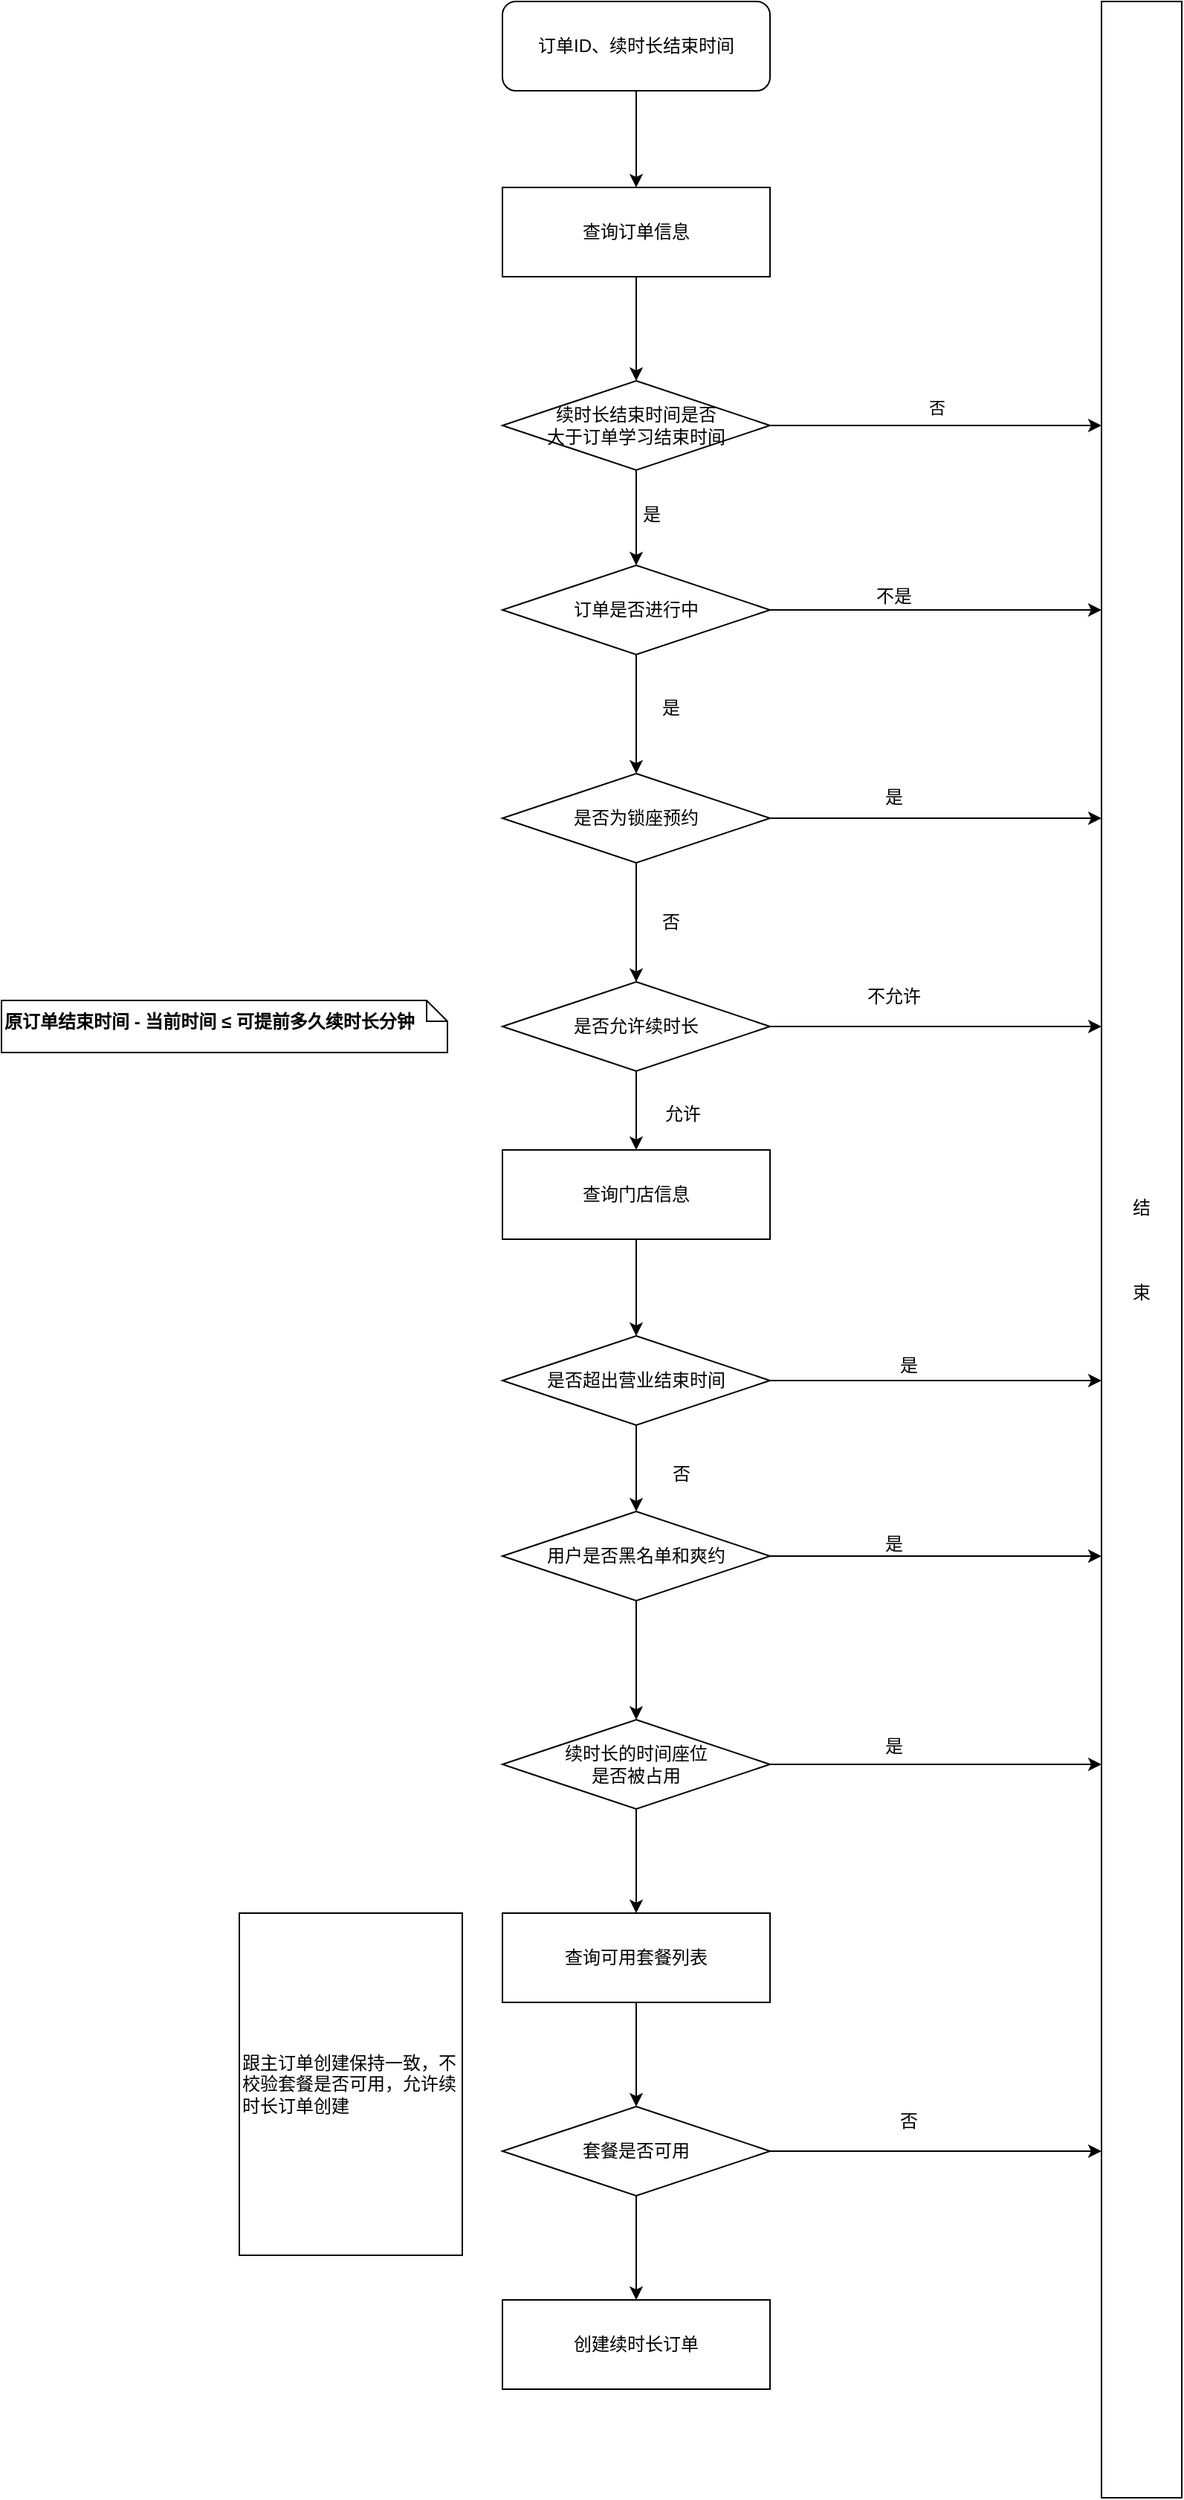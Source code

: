 <mxfile version="21.8.2" type="github">
  <diagram name="第 1 页" id="c5xBm23bdEgAW4D4otEW">
    <mxGraphModel dx="1130" dy="2966" grid="1" gridSize="10" guides="1" tooltips="1" connect="1" arrows="1" fold="1" page="1" pageScale="1" pageWidth="827" pageHeight="1169" math="0" shadow="0">
      <root>
        <mxCell id="0" />
        <mxCell id="1" parent="0" />
        <mxCell id="jKxlC3RS6DoU-eSakAqV-1" style="edgeStyle=orthogonalEdgeStyle;rounded=0;orthogonalLoop=1;jettySize=auto;html=1;entryX=0.5;entryY=0;entryDx=0;entryDy=0;" edge="1" parent="1" source="jKxlC3RS6DoU-eSakAqV-2" target="jKxlC3RS6DoU-eSakAqV-4">
          <mxGeometry relative="1" as="geometry" />
        </mxCell>
        <mxCell id="jKxlC3RS6DoU-eSakAqV-2" value="订单ID、续时长结束时间" style="rounded=1;whiteSpace=wrap;html=1;" diagramCategory="general" diagramName="RoundedRectangle" vertex="1" parent="1">
          <mxGeometry x="337" y="-2307" width="180" height="60" as="geometry" />
        </mxCell>
        <mxCell id="jKxlC3RS6DoU-eSakAqV-3" style="edgeStyle=orthogonalEdgeStyle;rounded=0;orthogonalLoop=1;jettySize=auto;html=1;" edge="1" parent="1" source="jKxlC3RS6DoU-eSakAqV-4" target="jKxlC3RS6DoU-eSakAqV-9">
          <mxGeometry relative="1" as="geometry" />
        </mxCell>
        <mxCell id="jKxlC3RS6DoU-eSakAqV-4" value="查询订单信息" style="rounded=0;whiteSpace=wrap;html=1;" diagramCategory="general" diagramName="Rectangle" vertex="1" parent="1">
          <mxGeometry x="337" y="-2182" width="180" height="60" as="geometry" />
        </mxCell>
        <mxCell id="jKxlC3RS6DoU-eSakAqV-5" value="&lt;span style&gt;&lt;font style=&quot;font-size: 12px;&quot;&gt;原订单结束时间 - 当前时间 ≤ 可提前多久续时长分钟&lt;/font&gt;&lt;br /&gt;&lt;/span&gt;" style="shape=note;whiteSpace=wrap;html=1;size=14;verticalAlign=middle;align=left;spacingTop=-6;fontStyle=1" diagramCategory="uml" diagramName="Note" vertex="1" parent="1">
          <mxGeometry y="-1635.5" width="300" height="35" as="geometry" />
        </mxCell>
        <mxCell id="jKxlC3RS6DoU-eSakAqV-6" style="edgeStyle=orthogonalEdgeStyle;rounded=0;orthogonalLoop=1;jettySize=auto;html=1;" edge="1" parent="1" source="jKxlC3RS6DoU-eSakAqV-9" target="jKxlC3RS6DoU-eSakAqV-29">
          <mxGeometry relative="1" as="geometry">
            <Array as="points">
              <mxPoint x="640" y="-2022" />
              <mxPoint x="640" y="-2022" />
            </Array>
          </mxGeometry>
        </mxCell>
        <mxCell id="jKxlC3RS6DoU-eSakAqV-7" value="否" style="edgeLabel;html=1;align=center;verticalAlign=middle;resizable=0;points=[];" connectable="0" vertex="1" parent="jKxlC3RS6DoU-eSakAqV-6">
          <mxGeometry x="-0.034" y="2" relative="1" as="geometry">
            <mxPoint x="3.76" y="-10.03" as="offset" />
          </mxGeometry>
        </mxCell>
        <mxCell id="jKxlC3RS6DoU-eSakAqV-8" style="edgeStyle=orthogonalEdgeStyle;rounded=0;orthogonalLoop=1;jettySize=auto;html=1;entryX=0.5;entryY=0;entryDx=0;entryDy=0;" edge="1" parent="1" source="jKxlC3RS6DoU-eSakAqV-9" target="jKxlC3RS6DoU-eSakAqV-21">
          <mxGeometry relative="1" as="geometry" />
        </mxCell>
        <mxCell id="jKxlC3RS6DoU-eSakAqV-9" value="续时长结束时间是否&lt;br /&gt;大于订单学习结束时间" style="rhombus;whiteSpace=wrap;html=1;" diagramCategory="general" diagramName="Diamond" vertex="1" parent="1">
          <mxGeometry x="337" y="-2052" width="180" height="60" as="geometry" />
        </mxCell>
        <mxCell id="jKxlC3RS6DoU-eSakAqV-11" value="" style="edgeStyle=orthogonalEdgeStyle;rounded=0;orthogonalLoop=1;jettySize=auto;html=1;" edge="1" parent="1" source="jKxlC3RS6DoU-eSakAqV-12" target="jKxlC3RS6DoU-eSakAqV-15">
          <mxGeometry relative="1" as="geometry" />
        </mxCell>
        <mxCell id="jKxlC3RS6DoU-eSakAqV-55" style="edgeStyle=orthogonalEdgeStyle;rounded=0;orthogonalLoop=1;jettySize=auto;html=1;" edge="1" parent="1" source="jKxlC3RS6DoU-eSakAqV-12" target="jKxlC3RS6DoU-eSakAqV-29">
          <mxGeometry relative="1" as="geometry">
            <Array as="points">
              <mxPoint x="680" y="-1262" />
              <mxPoint x="680" y="-1262" />
            </Array>
          </mxGeometry>
        </mxCell>
        <mxCell id="jKxlC3RS6DoU-eSakAqV-12" value="用户是否黑名单和爽约" style="rhombus;whiteSpace=wrap;html=1;" diagramCategory="general" diagramName="Diamond" vertex="1" parent="1">
          <mxGeometry x="337" y="-1292" width="180" height="60" as="geometry" />
        </mxCell>
        <mxCell id="jKxlC3RS6DoU-eSakAqV-13" style="edgeStyle=orthogonalEdgeStyle;rounded=0;orthogonalLoop=1;jettySize=auto;html=1;" edge="1" parent="1" source="jKxlC3RS6DoU-eSakAqV-15" target="jKxlC3RS6DoU-eSakAqV-29">
          <mxGeometry relative="1" as="geometry">
            <Array as="points">
              <mxPoint x="790" y="-1122" />
              <mxPoint x="790" y="-1122" />
            </Array>
          </mxGeometry>
        </mxCell>
        <mxCell id="jKxlC3RS6DoU-eSakAqV-14" style="edgeStyle=orthogonalEdgeStyle;rounded=0;orthogonalLoop=1;jettySize=auto;html=1;" edge="1" parent="1" source="jKxlC3RS6DoU-eSakAqV-15" target="jKxlC3RS6DoU-eSakAqV-43">
          <mxGeometry relative="1" as="geometry" />
        </mxCell>
        <mxCell id="jKxlC3RS6DoU-eSakAqV-15" value="续时长的时间座位&lt;br /&gt;是否被占用" style="rhombus;whiteSpace=wrap;html=1;" diagramCategory="general" diagramName="Diamond" vertex="1" parent="1">
          <mxGeometry x="337" y="-1152" width="180" height="60" as="geometry" />
        </mxCell>
        <mxCell id="jKxlC3RS6DoU-eSakAqV-16" value="是" style="text;html=1;align=center;verticalAlign=middle;resizable=0;points=[];autosize=1;" vertex="1" parent="1">
          <mxGeometry x="417" y="-1908" width="40" height="20" as="geometry" />
        </mxCell>
        <mxCell id="jKxlC3RS6DoU-eSakAqV-17" style="edgeStyle=orthogonalEdgeStyle;rounded=0;orthogonalLoop=1;jettySize=auto;html=1;" edge="1" parent="1" source="jKxlC3RS6DoU-eSakAqV-18" target="jKxlC3RS6DoU-eSakAqV-34">
          <mxGeometry relative="1" as="geometry" />
        </mxCell>
        <mxCell id="jKxlC3RS6DoU-eSakAqV-18" value="&lt;div style&gt;&lt;span style=&quot;background-color: initial;&quot;&gt;查询门店信息&lt;/span&gt;&lt;/div&gt;" style="rounded=0;whiteSpace=wrap;html=1;align=center;" diagramCategory="general" diagramName="Rectangle" vertex="1" parent="1">
          <mxGeometry x="337" y="-1535" width="180" height="60" as="geometry" />
        </mxCell>
        <mxCell id="jKxlC3RS6DoU-eSakAqV-20" value="" style="edgeStyle=orthogonalEdgeStyle;rounded=0;orthogonalLoop=1;jettySize=auto;html=1;" edge="1" parent="1" source="jKxlC3RS6DoU-eSakAqV-21" target="jKxlC3RS6DoU-eSakAqV-24">
          <mxGeometry relative="1" as="geometry" />
        </mxCell>
        <mxCell id="jKxlC3RS6DoU-eSakAqV-51" style="edgeStyle=orthogonalEdgeStyle;rounded=0;orthogonalLoop=1;jettySize=auto;html=1;" edge="1" parent="1" source="jKxlC3RS6DoU-eSakAqV-21" target="jKxlC3RS6DoU-eSakAqV-29">
          <mxGeometry relative="1" as="geometry">
            <Array as="points">
              <mxPoint x="680" y="-1898" />
              <mxPoint x="680" y="-1898" />
            </Array>
          </mxGeometry>
        </mxCell>
        <mxCell id="jKxlC3RS6DoU-eSakAqV-21" value="订单是否进行中" style="rhombus;whiteSpace=wrap;html=1;" diagramCategory="general" diagramName="Diamond" vertex="1" parent="1">
          <mxGeometry x="337" y="-1928" width="180" height="60" as="geometry" />
        </mxCell>
        <mxCell id="jKxlC3RS6DoU-eSakAqV-23" value="" style="edgeStyle=orthogonalEdgeStyle;rounded=0;orthogonalLoop=1;jettySize=auto;html=1;" edge="1" parent="1" source="jKxlC3RS6DoU-eSakAqV-24" target="jKxlC3RS6DoU-eSakAqV-27">
          <mxGeometry relative="1" as="geometry" />
        </mxCell>
        <mxCell id="jKxlC3RS6DoU-eSakAqV-52" style="edgeStyle=orthogonalEdgeStyle;rounded=0;orthogonalLoop=1;jettySize=auto;html=1;" edge="1" parent="1" source="jKxlC3RS6DoU-eSakAqV-24" target="jKxlC3RS6DoU-eSakAqV-29">
          <mxGeometry relative="1" as="geometry">
            <Array as="points">
              <mxPoint x="710" y="-1758" />
              <mxPoint x="710" y="-1758" />
            </Array>
          </mxGeometry>
        </mxCell>
        <mxCell id="jKxlC3RS6DoU-eSakAqV-24" value="是否为锁座预约" style="rhombus;whiteSpace=wrap;html=1;" diagramCategory="general" diagramName="Diamond" vertex="1" parent="1">
          <mxGeometry x="337" y="-1788" width="180" height="60" as="geometry" />
        </mxCell>
        <mxCell id="jKxlC3RS6DoU-eSakAqV-26" style="edgeStyle=orthogonalEdgeStyle;rounded=0;orthogonalLoop=1;jettySize=auto;html=1;" edge="1" parent="1" source="jKxlC3RS6DoU-eSakAqV-27" target="jKxlC3RS6DoU-eSakAqV-18">
          <mxGeometry relative="1" as="geometry" />
        </mxCell>
        <mxCell id="jKxlC3RS6DoU-eSakAqV-53" style="edgeStyle=orthogonalEdgeStyle;rounded=0;orthogonalLoop=1;jettySize=auto;html=1;" edge="1" parent="1" source="jKxlC3RS6DoU-eSakAqV-27" target="jKxlC3RS6DoU-eSakAqV-29">
          <mxGeometry relative="1" as="geometry">
            <Array as="points">
              <mxPoint x="690" y="-1618" />
              <mxPoint x="690" y="-1618" />
            </Array>
          </mxGeometry>
        </mxCell>
        <mxCell id="jKxlC3RS6DoU-eSakAqV-27" value="是否允许续时长" style="rhombus;whiteSpace=wrap;html=1;" diagramCategory="general" diagramName="Diamond" vertex="1" parent="1">
          <mxGeometry x="337" y="-1648" width="180" height="60" as="geometry" />
        </mxCell>
        <mxCell id="jKxlC3RS6DoU-eSakAqV-28" value="是" style="text;html=1;align=center;verticalAlign=middle;resizable=0;points=[];autosize=1;" vertex="1" parent="1">
          <mxGeometry x="417" y="-1972" width="40" height="20" as="geometry" />
        </mxCell>
        <mxCell id="jKxlC3RS6DoU-eSakAqV-29" value="结&lt;br /&gt;&lt;br /&gt;&lt;br /&gt;&lt;br /&gt;束" style="rounded=0;whiteSpace=wrap;html=1;" diagramCategory="general" diagramName="Rectangle" vertex="1" parent="1">
          <mxGeometry x="740" y="-2307" width="54" height="1678" as="geometry" />
        </mxCell>
        <mxCell id="jKxlC3RS6DoU-eSakAqV-30" value="不是" style="text;html=1;align=center;verticalAlign=middle;resizable=0;points=[];autosize=1;" vertex="1" parent="1">
          <mxGeometry x="580" y="-1917" width="40" height="20" as="geometry" />
        </mxCell>
        <mxCell id="jKxlC3RS6DoU-eSakAqV-31" value="是" style="text;html=1;align=center;verticalAlign=middle;resizable=0;points=[];autosize=1;" vertex="1" parent="1">
          <mxGeometry x="580" y="-1782" width="40" height="20" as="geometry" />
        </mxCell>
        <mxCell id="jKxlC3RS6DoU-eSakAqV-33" style="edgeStyle=orthogonalEdgeStyle;rounded=0;orthogonalLoop=1;jettySize=auto;html=1;" edge="1" parent="1" source="jKxlC3RS6DoU-eSakAqV-34" target="jKxlC3RS6DoU-eSakAqV-12">
          <mxGeometry relative="1" as="geometry" />
        </mxCell>
        <mxCell id="jKxlC3RS6DoU-eSakAqV-56" style="edgeStyle=orthogonalEdgeStyle;rounded=0;orthogonalLoop=1;jettySize=auto;html=1;" edge="1" parent="1" source="jKxlC3RS6DoU-eSakAqV-34" target="jKxlC3RS6DoU-eSakAqV-29">
          <mxGeometry relative="1" as="geometry">
            <Array as="points">
              <mxPoint x="680" y="-1380" />
              <mxPoint x="680" y="-1380" />
            </Array>
          </mxGeometry>
        </mxCell>
        <mxCell id="jKxlC3RS6DoU-eSakAqV-34" value="是否超出营业结束时间" style="rhombus;whiteSpace=wrap;html=1;" diagramCategory="general" diagramName="Diamond" vertex="1" parent="1">
          <mxGeometry x="337" y="-1410" width="180" height="60" as="geometry" />
        </mxCell>
        <mxCell id="jKxlC3RS6DoU-eSakAqV-35" value="是" style="text;html=1;align=center;verticalAlign=middle;resizable=0;points=[];autosize=1;" vertex="1" parent="1">
          <mxGeometry x="590" y="-1400" width="40" height="20" as="geometry" />
        </mxCell>
        <mxCell id="jKxlC3RS6DoU-eSakAqV-36" value="否" style="text;html=1;align=center;verticalAlign=middle;resizable=0;points=[];autosize=1;" vertex="1" parent="1">
          <mxGeometry x="430" y="-1698.5" width="40" height="20" as="geometry" />
        </mxCell>
        <mxCell id="jKxlC3RS6DoU-eSakAqV-37" value="是" style="text;html=1;align=center;verticalAlign=middle;resizable=0;points=[];autosize=1;" vertex="1" parent="1">
          <mxGeometry x="430" y="-1842" width="40" height="20" as="geometry" />
        </mxCell>
        <mxCell id="jKxlC3RS6DoU-eSakAqV-38" value="不允许" style="text;html=1;align=center;verticalAlign=middle;resizable=0;points=[];autosize=1;" vertex="1" parent="1">
          <mxGeometry x="580" y="-1648" width="40" height="20" as="geometry" />
        </mxCell>
        <mxCell id="jKxlC3RS6DoU-eSakAqV-39" value="允许" style="text;html=1;align=center;verticalAlign=middle;resizable=0;points=[];autosize=1;" vertex="1" parent="1">
          <mxGeometry x="438" y="-1569" width="40" height="20" as="geometry" />
        </mxCell>
        <mxCell id="jKxlC3RS6DoU-eSakAqV-40" value="否" style="text;html=1;align=center;verticalAlign=middle;resizable=0;points=[];autosize=1;" vertex="1" parent="1">
          <mxGeometry x="437" y="-1327" width="40" height="20" as="geometry" />
        </mxCell>
        <mxCell id="jKxlC3RS6DoU-eSakAqV-41" value="是" style="text;html=1;align=center;verticalAlign=middle;resizable=0;points=[];autosize=1;" vertex="1" parent="1">
          <mxGeometry x="580" y="-1280" width="40" height="20" as="geometry" />
        </mxCell>
        <mxCell id="jKxlC3RS6DoU-eSakAqV-42" style="edgeStyle=orthogonalEdgeStyle;rounded=0;orthogonalLoop=1;jettySize=auto;html=1;" edge="1" parent="1" source="jKxlC3RS6DoU-eSakAqV-43" target="jKxlC3RS6DoU-eSakAqV-47">
          <mxGeometry relative="1" as="geometry" />
        </mxCell>
        <mxCell id="jKxlC3RS6DoU-eSakAqV-43" value="&lt;div style&gt;&lt;span style=&quot;background-color: initial;&quot;&gt;查询可用套餐列表&lt;/span&gt;&lt;/div&gt;" style="rounded=0;whiteSpace=wrap;html=1;align=center;" diagramCategory="general" diagramName="Rectangle" vertex="1" parent="1">
          <mxGeometry x="337" y="-1022" width="180" height="60" as="geometry" />
        </mxCell>
        <mxCell id="jKxlC3RS6DoU-eSakAqV-44" value="是" style="text;html=1;align=center;verticalAlign=middle;resizable=0;points=[];autosize=1;" vertex="1" parent="1">
          <mxGeometry x="580" y="-1144.5" width="40" height="20" as="geometry" />
        </mxCell>
        <mxCell id="jKxlC3RS6DoU-eSakAqV-46" style="edgeStyle=orthogonalEdgeStyle;rounded=0;orthogonalLoop=1;jettySize=auto;html=1;" edge="1" parent="1" source="jKxlC3RS6DoU-eSakAqV-47" target="jKxlC3RS6DoU-eSakAqV-49">
          <mxGeometry relative="1" as="geometry" />
        </mxCell>
        <mxCell id="jKxlC3RS6DoU-eSakAqV-54" style="edgeStyle=orthogonalEdgeStyle;rounded=0;orthogonalLoop=1;jettySize=auto;html=1;" edge="1" parent="1" source="jKxlC3RS6DoU-eSakAqV-47" target="jKxlC3RS6DoU-eSakAqV-29">
          <mxGeometry relative="1" as="geometry">
            <Array as="points">
              <mxPoint x="690" y="-862" />
              <mxPoint x="690" y="-862" />
            </Array>
          </mxGeometry>
        </mxCell>
        <mxCell id="jKxlC3RS6DoU-eSakAqV-47" value="套餐是否可用" style="rhombus;whiteSpace=wrap;html=1;" diagramCategory="general" diagramName="Diamond" vertex="1" parent="1">
          <mxGeometry x="337" y="-892" width="180" height="60" as="geometry" />
        </mxCell>
        <mxCell id="jKxlC3RS6DoU-eSakAqV-48" value="否" style="text;html=1;align=center;verticalAlign=middle;resizable=0;points=[];autosize=1;" vertex="1" parent="1">
          <mxGeometry x="590" y="-892" width="40" height="20" as="geometry" />
        </mxCell>
        <mxCell id="jKxlC3RS6DoU-eSakAqV-49" value="&lt;div style&gt;&lt;span style=&quot;background-color: initial;&quot;&gt;创建续时长订单&lt;/span&gt;&lt;/div&gt;" style="rounded=0;whiteSpace=wrap;html=1;align=center;" diagramCategory="general" diagramName="Rectangle" vertex="1" parent="1">
          <mxGeometry x="337" y="-762" width="180" height="60" as="geometry" />
        </mxCell>
        <mxCell id="jKxlC3RS6DoU-eSakAqV-50" value="跟主订单创建保持一致，不校验套餐是否可用，允许续时长订单创建" style="rounded=0;whiteSpace=wrap;html=1;align=left;" vertex="1" diagramName="Rectangle" diagramCategory="general" parent="1">
          <mxGeometry x="160" y="-1022" width="150" height="230" as="geometry" />
        </mxCell>
      </root>
    </mxGraphModel>
  </diagram>
</mxfile>
